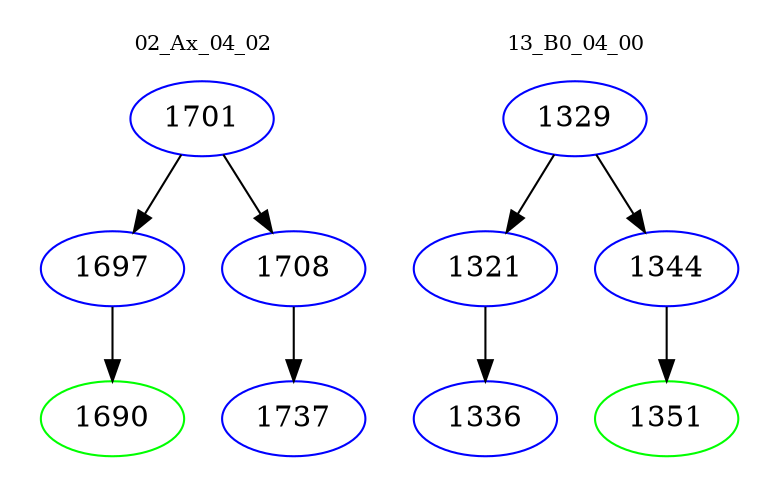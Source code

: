 digraph{
subgraph cluster_0 {
color = white
label = "02_Ax_04_02";
fontsize=10;
T0_1701 [label="1701", color="blue"]
T0_1701 -> T0_1697 [color="black"]
T0_1697 [label="1697", color="blue"]
T0_1697 -> T0_1690 [color="black"]
T0_1690 [label="1690", color="green"]
T0_1701 -> T0_1708 [color="black"]
T0_1708 [label="1708", color="blue"]
T0_1708 -> T0_1737 [color="black"]
T0_1737 [label="1737", color="blue"]
}
subgraph cluster_1 {
color = white
label = "13_B0_04_00";
fontsize=10;
T1_1329 [label="1329", color="blue"]
T1_1329 -> T1_1321 [color="black"]
T1_1321 [label="1321", color="blue"]
T1_1321 -> T1_1336 [color="black"]
T1_1336 [label="1336", color="blue"]
T1_1329 -> T1_1344 [color="black"]
T1_1344 [label="1344", color="blue"]
T1_1344 -> T1_1351 [color="black"]
T1_1351 [label="1351", color="green"]
}
}
